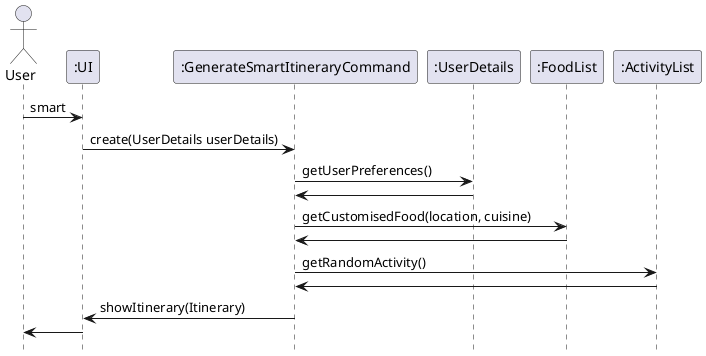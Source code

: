 @startuml
hide footbox
actor User
participant ":UI" as UI
participant ":GenerateSmartItineraryCommand" as Gen
participant ":UserDetails" as UDetails
participant ":FoodList" as Food
participant ":ActivityList" as Act

User -> UI : smart
UI -> Gen : create(UserDetails userDetails)
Gen -> UDetails : getUserPreferences()
UDetails -> Gen
Gen -> Food : getCustomisedFood(location, cuisine)
Food -> Gen
Gen -> Act : getRandomActivity()
Act -> Gen
Gen -> UI : showItinerary(Itinerary)
UI -> User
@enduml